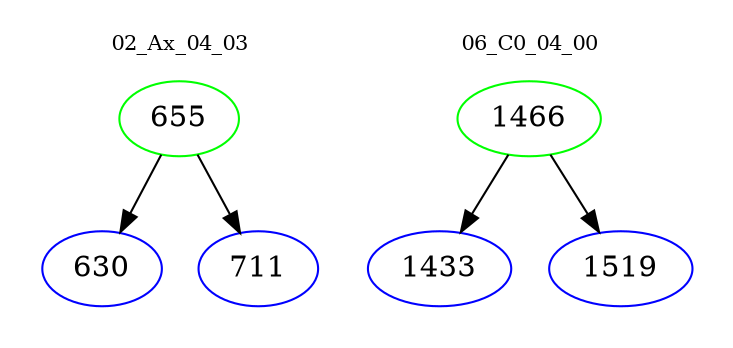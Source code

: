 digraph{
subgraph cluster_0 {
color = white
label = "02_Ax_04_03";
fontsize=10;
T0_655 [label="655", color="green"]
T0_655 -> T0_630 [color="black"]
T0_630 [label="630", color="blue"]
T0_655 -> T0_711 [color="black"]
T0_711 [label="711", color="blue"]
}
subgraph cluster_1 {
color = white
label = "06_C0_04_00";
fontsize=10;
T1_1466 [label="1466", color="green"]
T1_1466 -> T1_1433 [color="black"]
T1_1433 [label="1433", color="blue"]
T1_1466 -> T1_1519 [color="black"]
T1_1519 [label="1519", color="blue"]
}
}
